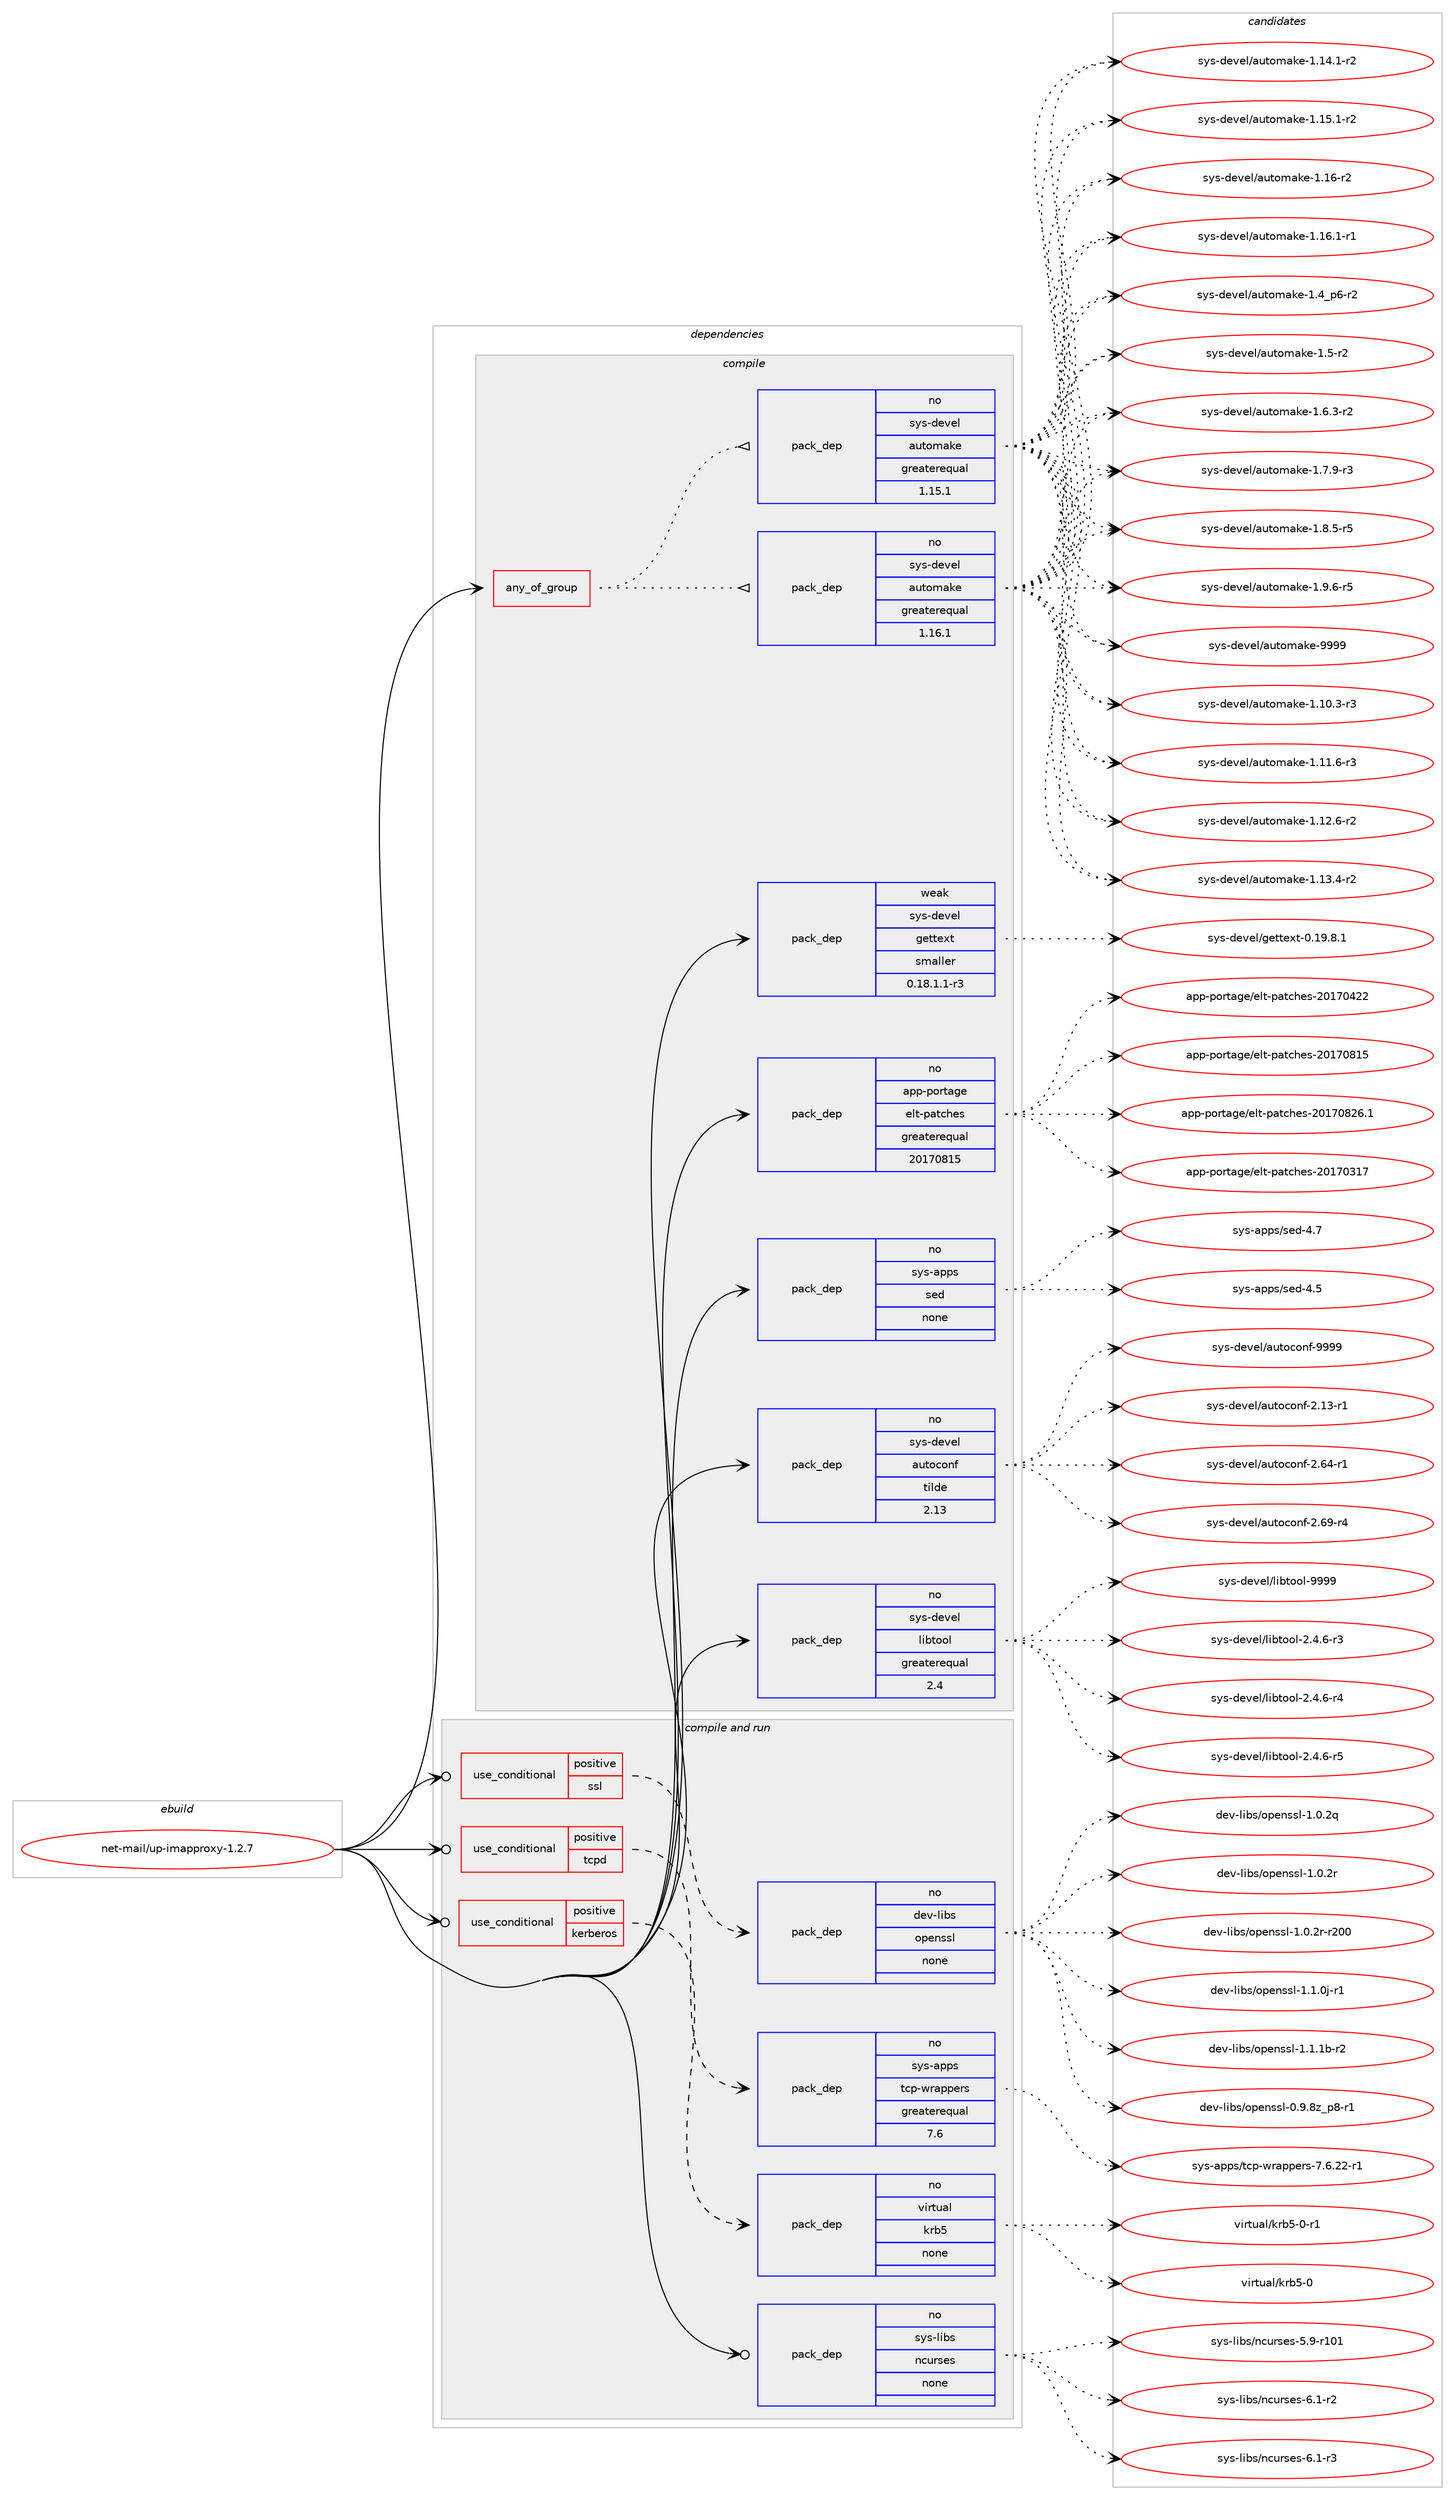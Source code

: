 digraph prolog {

# *************
# Graph options
# *************

newrank=true;
concentrate=true;
compound=true;
graph [rankdir=LR,fontname=Helvetica,fontsize=10,ranksep=1.5];#, ranksep=2.5, nodesep=0.2];
edge  [arrowhead=vee];
node  [fontname=Helvetica,fontsize=10];

# **********
# The ebuild
# **********

subgraph cluster_leftcol {
color=gray;
rank=same;
label=<<i>ebuild</i>>;
id [label="net-mail/up-imapproxy-1.2.7", color=red, width=4, href="../net-mail/up-imapproxy-1.2.7.svg"];
}

# ****************
# The dependencies
# ****************

subgraph cluster_midcol {
color=gray;
label=<<i>dependencies</i>>;
subgraph cluster_compile {
fillcolor="#eeeeee";
style=filled;
label=<<i>compile</i>>;
subgraph any26289 {
dependency1665315 [label=<<TABLE BORDER="0" CELLBORDER="1" CELLSPACING="0" CELLPADDING="4"><TR><TD CELLPADDING="10">any_of_group</TD></TR></TABLE>>, shape=none, color=red];subgraph pack1190520 {
dependency1665316 [label=<<TABLE BORDER="0" CELLBORDER="1" CELLSPACING="0" CELLPADDING="4" WIDTH="220"><TR><TD ROWSPAN="6" CELLPADDING="30">pack_dep</TD></TR><TR><TD WIDTH="110">no</TD></TR><TR><TD>sys-devel</TD></TR><TR><TD>automake</TD></TR><TR><TD>greaterequal</TD></TR><TR><TD>1.16.1</TD></TR></TABLE>>, shape=none, color=blue];
}
dependency1665315:e -> dependency1665316:w [weight=20,style="dotted",arrowhead="oinv"];
subgraph pack1190521 {
dependency1665317 [label=<<TABLE BORDER="0" CELLBORDER="1" CELLSPACING="0" CELLPADDING="4" WIDTH="220"><TR><TD ROWSPAN="6" CELLPADDING="30">pack_dep</TD></TR><TR><TD WIDTH="110">no</TD></TR><TR><TD>sys-devel</TD></TR><TR><TD>automake</TD></TR><TR><TD>greaterequal</TD></TR><TR><TD>1.15.1</TD></TR></TABLE>>, shape=none, color=blue];
}
dependency1665315:e -> dependency1665317:w [weight=20,style="dotted",arrowhead="oinv"];
}
id:e -> dependency1665315:w [weight=20,style="solid",arrowhead="vee"];
subgraph pack1190522 {
dependency1665318 [label=<<TABLE BORDER="0" CELLBORDER="1" CELLSPACING="0" CELLPADDING="4" WIDTH="220"><TR><TD ROWSPAN="6" CELLPADDING="30">pack_dep</TD></TR><TR><TD WIDTH="110">no</TD></TR><TR><TD>app-portage</TD></TR><TR><TD>elt-patches</TD></TR><TR><TD>greaterequal</TD></TR><TR><TD>20170815</TD></TR></TABLE>>, shape=none, color=blue];
}
id:e -> dependency1665318:w [weight=20,style="solid",arrowhead="vee"];
subgraph pack1190523 {
dependency1665319 [label=<<TABLE BORDER="0" CELLBORDER="1" CELLSPACING="0" CELLPADDING="4" WIDTH="220"><TR><TD ROWSPAN="6" CELLPADDING="30">pack_dep</TD></TR><TR><TD WIDTH="110">no</TD></TR><TR><TD>sys-apps</TD></TR><TR><TD>sed</TD></TR><TR><TD>none</TD></TR><TR><TD></TD></TR></TABLE>>, shape=none, color=blue];
}
id:e -> dependency1665319:w [weight=20,style="solid",arrowhead="vee"];
subgraph pack1190524 {
dependency1665320 [label=<<TABLE BORDER="0" CELLBORDER="1" CELLSPACING="0" CELLPADDING="4" WIDTH="220"><TR><TD ROWSPAN="6" CELLPADDING="30">pack_dep</TD></TR><TR><TD WIDTH="110">no</TD></TR><TR><TD>sys-devel</TD></TR><TR><TD>autoconf</TD></TR><TR><TD>tilde</TD></TR><TR><TD>2.13</TD></TR></TABLE>>, shape=none, color=blue];
}
id:e -> dependency1665320:w [weight=20,style="solid",arrowhead="vee"];
subgraph pack1190525 {
dependency1665321 [label=<<TABLE BORDER="0" CELLBORDER="1" CELLSPACING="0" CELLPADDING="4" WIDTH="220"><TR><TD ROWSPAN="6" CELLPADDING="30">pack_dep</TD></TR><TR><TD WIDTH="110">no</TD></TR><TR><TD>sys-devel</TD></TR><TR><TD>libtool</TD></TR><TR><TD>greaterequal</TD></TR><TR><TD>2.4</TD></TR></TABLE>>, shape=none, color=blue];
}
id:e -> dependency1665321:w [weight=20,style="solid",arrowhead="vee"];
subgraph pack1190526 {
dependency1665322 [label=<<TABLE BORDER="0" CELLBORDER="1" CELLSPACING="0" CELLPADDING="4" WIDTH="220"><TR><TD ROWSPAN="6" CELLPADDING="30">pack_dep</TD></TR><TR><TD WIDTH="110">weak</TD></TR><TR><TD>sys-devel</TD></TR><TR><TD>gettext</TD></TR><TR><TD>smaller</TD></TR><TR><TD>0.18.1.1-r3</TD></TR></TABLE>>, shape=none, color=blue];
}
id:e -> dependency1665322:w [weight=20,style="solid",arrowhead="vee"];
}
subgraph cluster_compileandrun {
fillcolor="#eeeeee";
style=filled;
label=<<i>compile and run</i>>;
subgraph cond447718 {
dependency1665323 [label=<<TABLE BORDER="0" CELLBORDER="1" CELLSPACING="0" CELLPADDING="4"><TR><TD ROWSPAN="3" CELLPADDING="10">use_conditional</TD></TR><TR><TD>positive</TD></TR><TR><TD>kerberos</TD></TR></TABLE>>, shape=none, color=red];
subgraph pack1190527 {
dependency1665324 [label=<<TABLE BORDER="0" CELLBORDER="1" CELLSPACING="0" CELLPADDING="4" WIDTH="220"><TR><TD ROWSPAN="6" CELLPADDING="30">pack_dep</TD></TR><TR><TD WIDTH="110">no</TD></TR><TR><TD>virtual</TD></TR><TR><TD>krb5</TD></TR><TR><TD>none</TD></TR><TR><TD></TD></TR></TABLE>>, shape=none, color=blue];
}
dependency1665323:e -> dependency1665324:w [weight=20,style="dashed",arrowhead="vee"];
}
id:e -> dependency1665323:w [weight=20,style="solid",arrowhead="odotvee"];
subgraph cond447719 {
dependency1665325 [label=<<TABLE BORDER="0" CELLBORDER="1" CELLSPACING="0" CELLPADDING="4"><TR><TD ROWSPAN="3" CELLPADDING="10">use_conditional</TD></TR><TR><TD>positive</TD></TR><TR><TD>ssl</TD></TR></TABLE>>, shape=none, color=red];
subgraph pack1190528 {
dependency1665326 [label=<<TABLE BORDER="0" CELLBORDER="1" CELLSPACING="0" CELLPADDING="4" WIDTH="220"><TR><TD ROWSPAN="6" CELLPADDING="30">pack_dep</TD></TR><TR><TD WIDTH="110">no</TD></TR><TR><TD>dev-libs</TD></TR><TR><TD>openssl</TD></TR><TR><TD>none</TD></TR><TR><TD></TD></TR></TABLE>>, shape=none, color=blue];
}
dependency1665325:e -> dependency1665326:w [weight=20,style="dashed",arrowhead="vee"];
}
id:e -> dependency1665325:w [weight=20,style="solid",arrowhead="odotvee"];
subgraph cond447720 {
dependency1665327 [label=<<TABLE BORDER="0" CELLBORDER="1" CELLSPACING="0" CELLPADDING="4"><TR><TD ROWSPAN="3" CELLPADDING="10">use_conditional</TD></TR><TR><TD>positive</TD></TR><TR><TD>tcpd</TD></TR></TABLE>>, shape=none, color=red];
subgraph pack1190529 {
dependency1665328 [label=<<TABLE BORDER="0" CELLBORDER="1" CELLSPACING="0" CELLPADDING="4" WIDTH="220"><TR><TD ROWSPAN="6" CELLPADDING="30">pack_dep</TD></TR><TR><TD WIDTH="110">no</TD></TR><TR><TD>sys-apps</TD></TR><TR><TD>tcp-wrappers</TD></TR><TR><TD>greaterequal</TD></TR><TR><TD>7.6</TD></TR></TABLE>>, shape=none, color=blue];
}
dependency1665327:e -> dependency1665328:w [weight=20,style="dashed",arrowhead="vee"];
}
id:e -> dependency1665327:w [weight=20,style="solid",arrowhead="odotvee"];
subgraph pack1190530 {
dependency1665329 [label=<<TABLE BORDER="0" CELLBORDER="1" CELLSPACING="0" CELLPADDING="4" WIDTH="220"><TR><TD ROWSPAN="6" CELLPADDING="30">pack_dep</TD></TR><TR><TD WIDTH="110">no</TD></TR><TR><TD>sys-libs</TD></TR><TR><TD>ncurses</TD></TR><TR><TD>none</TD></TR><TR><TD></TD></TR></TABLE>>, shape=none, color=blue];
}
id:e -> dependency1665329:w [weight=20,style="solid",arrowhead="odotvee"];
}
subgraph cluster_run {
fillcolor="#eeeeee";
style=filled;
label=<<i>run</i>>;
}
}

# **************
# The candidates
# **************

subgraph cluster_choices {
rank=same;
color=gray;
label=<<i>candidates</i>>;

subgraph choice1190520 {
color=black;
nodesep=1;
choice11512111545100101118101108479711711611110997107101454946494846514511451 [label="sys-devel/automake-1.10.3-r3", color=red, width=4,href="../sys-devel/automake-1.10.3-r3.svg"];
choice11512111545100101118101108479711711611110997107101454946494946544511451 [label="sys-devel/automake-1.11.6-r3", color=red, width=4,href="../sys-devel/automake-1.11.6-r3.svg"];
choice11512111545100101118101108479711711611110997107101454946495046544511450 [label="sys-devel/automake-1.12.6-r2", color=red, width=4,href="../sys-devel/automake-1.12.6-r2.svg"];
choice11512111545100101118101108479711711611110997107101454946495146524511450 [label="sys-devel/automake-1.13.4-r2", color=red, width=4,href="../sys-devel/automake-1.13.4-r2.svg"];
choice11512111545100101118101108479711711611110997107101454946495246494511450 [label="sys-devel/automake-1.14.1-r2", color=red, width=4,href="../sys-devel/automake-1.14.1-r2.svg"];
choice11512111545100101118101108479711711611110997107101454946495346494511450 [label="sys-devel/automake-1.15.1-r2", color=red, width=4,href="../sys-devel/automake-1.15.1-r2.svg"];
choice1151211154510010111810110847971171161111099710710145494649544511450 [label="sys-devel/automake-1.16-r2", color=red, width=4,href="../sys-devel/automake-1.16-r2.svg"];
choice11512111545100101118101108479711711611110997107101454946495446494511449 [label="sys-devel/automake-1.16.1-r1", color=red, width=4,href="../sys-devel/automake-1.16.1-r1.svg"];
choice115121115451001011181011084797117116111109971071014549465295112544511450 [label="sys-devel/automake-1.4_p6-r2", color=red, width=4,href="../sys-devel/automake-1.4_p6-r2.svg"];
choice11512111545100101118101108479711711611110997107101454946534511450 [label="sys-devel/automake-1.5-r2", color=red, width=4,href="../sys-devel/automake-1.5-r2.svg"];
choice115121115451001011181011084797117116111109971071014549465446514511450 [label="sys-devel/automake-1.6.3-r2", color=red, width=4,href="../sys-devel/automake-1.6.3-r2.svg"];
choice115121115451001011181011084797117116111109971071014549465546574511451 [label="sys-devel/automake-1.7.9-r3", color=red, width=4,href="../sys-devel/automake-1.7.9-r3.svg"];
choice115121115451001011181011084797117116111109971071014549465646534511453 [label="sys-devel/automake-1.8.5-r5", color=red, width=4,href="../sys-devel/automake-1.8.5-r5.svg"];
choice115121115451001011181011084797117116111109971071014549465746544511453 [label="sys-devel/automake-1.9.6-r5", color=red, width=4,href="../sys-devel/automake-1.9.6-r5.svg"];
choice115121115451001011181011084797117116111109971071014557575757 [label="sys-devel/automake-9999", color=red, width=4,href="../sys-devel/automake-9999.svg"];
dependency1665316:e -> choice11512111545100101118101108479711711611110997107101454946494846514511451:w [style=dotted,weight="100"];
dependency1665316:e -> choice11512111545100101118101108479711711611110997107101454946494946544511451:w [style=dotted,weight="100"];
dependency1665316:e -> choice11512111545100101118101108479711711611110997107101454946495046544511450:w [style=dotted,weight="100"];
dependency1665316:e -> choice11512111545100101118101108479711711611110997107101454946495146524511450:w [style=dotted,weight="100"];
dependency1665316:e -> choice11512111545100101118101108479711711611110997107101454946495246494511450:w [style=dotted,weight="100"];
dependency1665316:e -> choice11512111545100101118101108479711711611110997107101454946495346494511450:w [style=dotted,weight="100"];
dependency1665316:e -> choice1151211154510010111810110847971171161111099710710145494649544511450:w [style=dotted,weight="100"];
dependency1665316:e -> choice11512111545100101118101108479711711611110997107101454946495446494511449:w [style=dotted,weight="100"];
dependency1665316:e -> choice115121115451001011181011084797117116111109971071014549465295112544511450:w [style=dotted,weight="100"];
dependency1665316:e -> choice11512111545100101118101108479711711611110997107101454946534511450:w [style=dotted,weight="100"];
dependency1665316:e -> choice115121115451001011181011084797117116111109971071014549465446514511450:w [style=dotted,weight="100"];
dependency1665316:e -> choice115121115451001011181011084797117116111109971071014549465546574511451:w [style=dotted,weight="100"];
dependency1665316:e -> choice115121115451001011181011084797117116111109971071014549465646534511453:w [style=dotted,weight="100"];
dependency1665316:e -> choice115121115451001011181011084797117116111109971071014549465746544511453:w [style=dotted,weight="100"];
dependency1665316:e -> choice115121115451001011181011084797117116111109971071014557575757:w [style=dotted,weight="100"];
}
subgraph choice1190521 {
color=black;
nodesep=1;
choice11512111545100101118101108479711711611110997107101454946494846514511451 [label="sys-devel/automake-1.10.3-r3", color=red, width=4,href="../sys-devel/automake-1.10.3-r3.svg"];
choice11512111545100101118101108479711711611110997107101454946494946544511451 [label="sys-devel/automake-1.11.6-r3", color=red, width=4,href="../sys-devel/automake-1.11.6-r3.svg"];
choice11512111545100101118101108479711711611110997107101454946495046544511450 [label="sys-devel/automake-1.12.6-r2", color=red, width=4,href="../sys-devel/automake-1.12.6-r2.svg"];
choice11512111545100101118101108479711711611110997107101454946495146524511450 [label="sys-devel/automake-1.13.4-r2", color=red, width=4,href="../sys-devel/automake-1.13.4-r2.svg"];
choice11512111545100101118101108479711711611110997107101454946495246494511450 [label="sys-devel/automake-1.14.1-r2", color=red, width=4,href="../sys-devel/automake-1.14.1-r2.svg"];
choice11512111545100101118101108479711711611110997107101454946495346494511450 [label="sys-devel/automake-1.15.1-r2", color=red, width=4,href="../sys-devel/automake-1.15.1-r2.svg"];
choice1151211154510010111810110847971171161111099710710145494649544511450 [label="sys-devel/automake-1.16-r2", color=red, width=4,href="../sys-devel/automake-1.16-r2.svg"];
choice11512111545100101118101108479711711611110997107101454946495446494511449 [label="sys-devel/automake-1.16.1-r1", color=red, width=4,href="../sys-devel/automake-1.16.1-r1.svg"];
choice115121115451001011181011084797117116111109971071014549465295112544511450 [label="sys-devel/automake-1.4_p6-r2", color=red, width=4,href="../sys-devel/automake-1.4_p6-r2.svg"];
choice11512111545100101118101108479711711611110997107101454946534511450 [label="sys-devel/automake-1.5-r2", color=red, width=4,href="../sys-devel/automake-1.5-r2.svg"];
choice115121115451001011181011084797117116111109971071014549465446514511450 [label="sys-devel/automake-1.6.3-r2", color=red, width=4,href="../sys-devel/automake-1.6.3-r2.svg"];
choice115121115451001011181011084797117116111109971071014549465546574511451 [label="sys-devel/automake-1.7.9-r3", color=red, width=4,href="../sys-devel/automake-1.7.9-r3.svg"];
choice115121115451001011181011084797117116111109971071014549465646534511453 [label="sys-devel/automake-1.8.5-r5", color=red, width=4,href="../sys-devel/automake-1.8.5-r5.svg"];
choice115121115451001011181011084797117116111109971071014549465746544511453 [label="sys-devel/automake-1.9.6-r5", color=red, width=4,href="../sys-devel/automake-1.9.6-r5.svg"];
choice115121115451001011181011084797117116111109971071014557575757 [label="sys-devel/automake-9999", color=red, width=4,href="../sys-devel/automake-9999.svg"];
dependency1665317:e -> choice11512111545100101118101108479711711611110997107101454946494846514511451:w [style=dotted,weight="100"];
dependency1665317:e -> choice11512111545100101118101108479711711611110997107101454946494946544511451:w [style=dotted,weight="100"];
dependency1665317:e -> choice11512111545100101118101108479711711611110997107101454946495046544511450:w [style=dotted,weight="100"];
dependency1665317:e -> choice11512111545100101118101108479711711611110997107101454946495146524511450:w [style=dotted,weight="100"];
dependency1665317:e -> choice11512111545100101118101108479711711611110997107101454946495246494511450:w [style=dotted,weight="100"];
dependency1665317:e -> choice11512111545100101118101108479711711611110997107101454946495346494511450:w [style=dotted,weight="100"];
dependency1665317:e -> choice1151211154510010111810110847971171161111099710710145494649544511450:w [style=dotted,weight="100"];
dependency1665317:e -> choice11512111545100101118101108479711711611110997107101454946495446494511449:w [style=dotted,weight="100"];
dependency1665317:e -> choice115121115451001011181011084797117116111109971071014549465295112544511450:w [style=dotted,weight="100"];
dependency1665317:e -> choice11512111545100101118101108479711711611110997107101454946534511450:w [style=dotted,weight="100"];
dependency1665317:e -> choice115121115451001011181011084797117116111109971071014549465446514511450:w [style=dotted,weight="100"];
dependency1665317:e -> choice115121115451001011181011084797117116111109971071014549465546574511451:w [style=dotted,weight="100"];
dependency1665317:e -> choice115121115451001011181011084797117116111109971071014549465646534511453:w [style=dotted,weight="100"];
dependency1665317:e -> choice115121115451001011181011084797117116111109971071014549465746544511453:w [style=dotted,weight="100"];
dependency1665317:e -> choice115121115451001011181011084797117116111109971071014557575757:w [style=dotted,weight="100"];
}
subgraph choice1190522 {
color=black;
nodesep=1;
choice97112112451121111141169710310147101108116451129711699104101115455048495548514955 [label="app-portage/elt-patches-20170317", color=red, width=4,href="../app-portage/elt-patches-20170317.svg"];
choice97112112451121111141169710310147101108116451129711699104101115455048495548525050 [label="app-portage/elt-patches-20170422", color=red, width=4,href="../app-portage/elt-patches-20170422.svg"];
choice97112112451121111141169710310147101108116451129711699104101115455048495548564953 [label="app-portage/elt-patches-20170815", color=red, width=4,href="../app-portage/elt-patches-20170815.svg"];
choice971121124511211111411697103101471011081164511297116991041011154550484955485650544649 [label="app-portage/elt-patches-20170826.1", color=red, width=4,href="../app-portage/elt-patches-20170826.1.svg"];
dependency1665318:e -> choice97112112451121111141169710310147101108116451129711699104101115455048495548514955:w [style=dotted,weight="100"];
dependency1665318:e -> choice97112112451121111141169710310147101108116451129711699104101115455048495548525050:w [style=dotted,weight="100"];
dependency1665318:e -> choice97112112451121111141169710310147101108116451129711699104101115455048495548564953:w [style=dotted,weight="100"];
dependency1665318:e -> choice971121124511211111411697103101471011081164511297116991041011154550484955485650544649:w [style=dotted,weight="100"];
}
subgraph choice1190523 {
color=black;
nodesep=1;
choice11512111545971121121154711510110045524653 [label="sys-apps/sed-4.5", color=red, width=4,href="../sys-apps/sed-4.5.svg"];
choice11512111545971121121154711510110045524655 [label="sys-apps/sed-4.7", color=red, width=4,href="../sys-apps/sed-4.7.svg"];
dependency1665319:e -> choice11512111545971121121154711510110045524653:w [style=dotted,weight="100"];
dependency1665319:e -> choice11512111545971121121154711510110045524655:w [style=dotted,weight="100"];
}
subgraph choice1190524 {
color=black;
nodesep=1;
choice1151211154510010111810110847971171161119911111010245504649514511449 [label="sys-devel/autoconf-2.13-r1", color=red, width=4,href="../sys-devel/autoconf-2.13-r1.svg"];
choice1151211154510010111810110847971171161119911111010245504654524511449 [label="sys-devel/autoconf-2.64-r1", color=red, width=4,href="../sys-devel/autoconf-2.64-r1.svg"];
choice1151211154510010111810110847971171161119911111010245504654574511452 [label="sys-devel/autoconf-2.69-r4", color=red, width=4,href="../sys-devel/autoconf-2.69-r4.svg"];
choice115121115451001011181011084797117116111991111101024557575757 [label="sys-devel/autoconf-9999", color=red, width=4,href="../sys-devel/autoconf-9999.svg"];
dependency1665320:e -> choice1151211154510010111810110847971171161119911111010245504649514511449:w [style=dotted,weight="100"];
dependency1665320:e -> choice1151211154510010111810110847971171161119911111010245504654524511449:w [style=dotted,weight="100"];
dependency1665320:e -> choice1151211154510010111810110847971171161119911111010245504654574511452:w [style=dotted,weight="100"];
dependency1665320:e -> choice115121115451001011181011084797117116111991111101024557575757:w [style=dotted,weight="100"];
}
subgraph choice1190525 {
color=black;
nodesep=1;
choice1151211154510010111810110847108105981161111111084550465246544511451 [label="sys-devel/libtool-2.4.6-r3", color=red, width=4,href="../sys-devel/libtool-2.4.6-r3.svg"];
choice1151211154510010111810110847108105981161111111084550465246544511452 [label="sys-devel/libtool-2.4.6-r4", color=red, width=4,href="../sys-devel/libtool-2.4.6-r4.svg"];
choice1151211154510010111810110847108105981161111111084550465246544511453 [label="sys-devel/libtool-2.4.6-r5", color=red, width=4,href="../sys-devel/libtool-2.4.6-r5.svg"];
choice1151211154510010111810110847108105981161111111084557575757 [label="sys-devel/libtool-9999", color=red, width=4,href="../sys-devel/libtool-9999.svg"];
dependency1665321:e -> choice1151211154510010111810110847108105981161111111084550465246544511451:w [style=dotted,weight="100"];
dependency1665321:e -> choice1151211154510010111810110847108105981161111111084550465246544511452:w [style=dotted,weight="100"];
dependency1665321:e -> choice1151211154510010111810110847108105981161111111084550465246544511453:w [style=dotted,weight="100"];
dependency1665321:e -> choice1151211154510010111810110847108105981161111111084557575757:w [style=dotted,weight="100"];
}
subgraph choice1190526 {
color=black;
nodesep=1;
choice1151211154510010111810110847103101116116101120116454846495746564649 [label="sys-devel/gettext-0.19.8.1", color=red, width=4,href="../sys-devel/gettext-0.19.8.1.svg"];
dependency1665322:e -> choice1151211154510010111810110847103101116116101120116454846495746564649:w [style=dotted,weight="100"];
}
subgraph choice1190527 {
color=black;
nodesep=1;
choice118105114116117971084710711498534548 [label="virtual/krb5-0", color=red, width=4,href="../virtual/krb5-0.svg"];
choice1181051141161179710847107114985345484511449 [label="virtual/krb5-0-r1", color=red, width=4,href="../virtual/krb5-0-r1.svg"];
dependency1665324:e -> choice118105114116117971084710711498534548:w [style=dotted,weight="100"];
dependency1665324:e -> choice1181051141161179710847107114985345484511449:w [style=dotted,weight="100"];
}
subgraph choice1190528 {
color=black;
nodesep=1;
choice10010111845108105981154711111210111011511510845484657465612295112564511449 [label="dev-libs/openssl-0.9.8z_p8-r1", color=red, width=4,href="../dev-libs/openssl-0.9.8z_p8-r1.svg"];
choice100101118451081059811547111112101110115115108454946484650113 [label="dev-libs/openssl-1.0.2q", color=red, width=4,href="../dev-libs/openssl-1.0.2q.svg"];
choice100101118451081059811547111112101110115115108454946484650114 [label="dev-libs/openssl-1.0.2r", color=red, width=4,href="../dev-libs/openssl-1.0.2r.svg"];
choice10010111845108105981154711111210111011511510845494648465011445114504848 [label="dev-libs/openssl-1.0.2r-r200", color=red, width=4,href="../dev-libs/openssl-1.0.2r-r200.svg"];
choice1001011184510810598115471111121011101151151084549464946481064511449 [label="dev-libs/openssl-1.1.0j-r1", color=red, width=4,href="../dev-libs/openssl-1.1.0j-r1.svg"];
choice100101118451081059811547111112101110115115108454946494649984511450 [label="dev-libs/openssl-1.1.1b-r2", color=red, width=4,href="../dev-libs/openssl-1.1.1b-r2.svg"];
dependency1665326:e -> choice10010111845108105981154711111210111011511510845484657465612295112564511449:w [style=dotted,weight="100"];
dependency1665326:e -> choice100101118451081059811547111112101110115115108454946484650113:w [style=dotted,weight="100"];
dependency1665326:e -> choice100101118451081059811547111112101110115115108454946484650114:w [style=dotted,weight="100"];
dependency1665326:e -> choice10010111845108105981154711111210111011511510845494648465011445114504848:w [style=dotted,weight="100"];
dependency1665326:e -> choice1001011184510810598115471111121011101151151084549464946481064511449:w [style=dotted,weight="100"];
dependency1665326:e -> choice100101118451081059811547111112101110115115108454946494649984511450:w [style=dotted,weight="100"];
}
subgraph choice1190529 {
color=black;
nodesep=1;
choice115121115459711211211547116991124511911497112112101114115455546544650504511449 [label="sys-apps/tcp-wrappers-7.6.22-r1", color=red, width=4,href="../sys-apps/tcp-wrappers-7.6.22-r1.svg"];
dependency1665328:e -> choice115121115459711211211547116991124511911497112112101114115455546544650504511449:w [style=dotted,weight="100"];
}
subgraph choice1190530 {
color=black;
nodesep=1;
choice115121115451081059811547110991171141151011154553465745114494849 [label="sys-libs/ncurses-5.9-r101", color=red, width=4,href="../sys-libs/ncurses-5.9-r101.svg"];
choice11512111545108105981154711099117114115101115455446494511450 [label="sys-libs/ncurses-6.1-r2", color=red, width=4,href="../sys-libs/ncurses-6.1-r2.svg"];
choice11512111545108105981154711099117114115101115455446494511451 [label="sys-libs/ncurses-6.1-r3", color=red, width=4,href="../sys-libs/ncurses-6.1-r3.svg"];
dependency1665329:e -> choice115121115451081059811547110991171141151011154553465745114494849:w [style=dotted,weight="100"];
dependency1665329:e -> choice11512111545108105981154711099117114115101115455446494511450:w [style=dotted,weight="100"];
dependency1665329:e -> choice11512111545108105981154711099117114115101115455446494511451:w [style=dotted,weight="100"];
}
}

}

